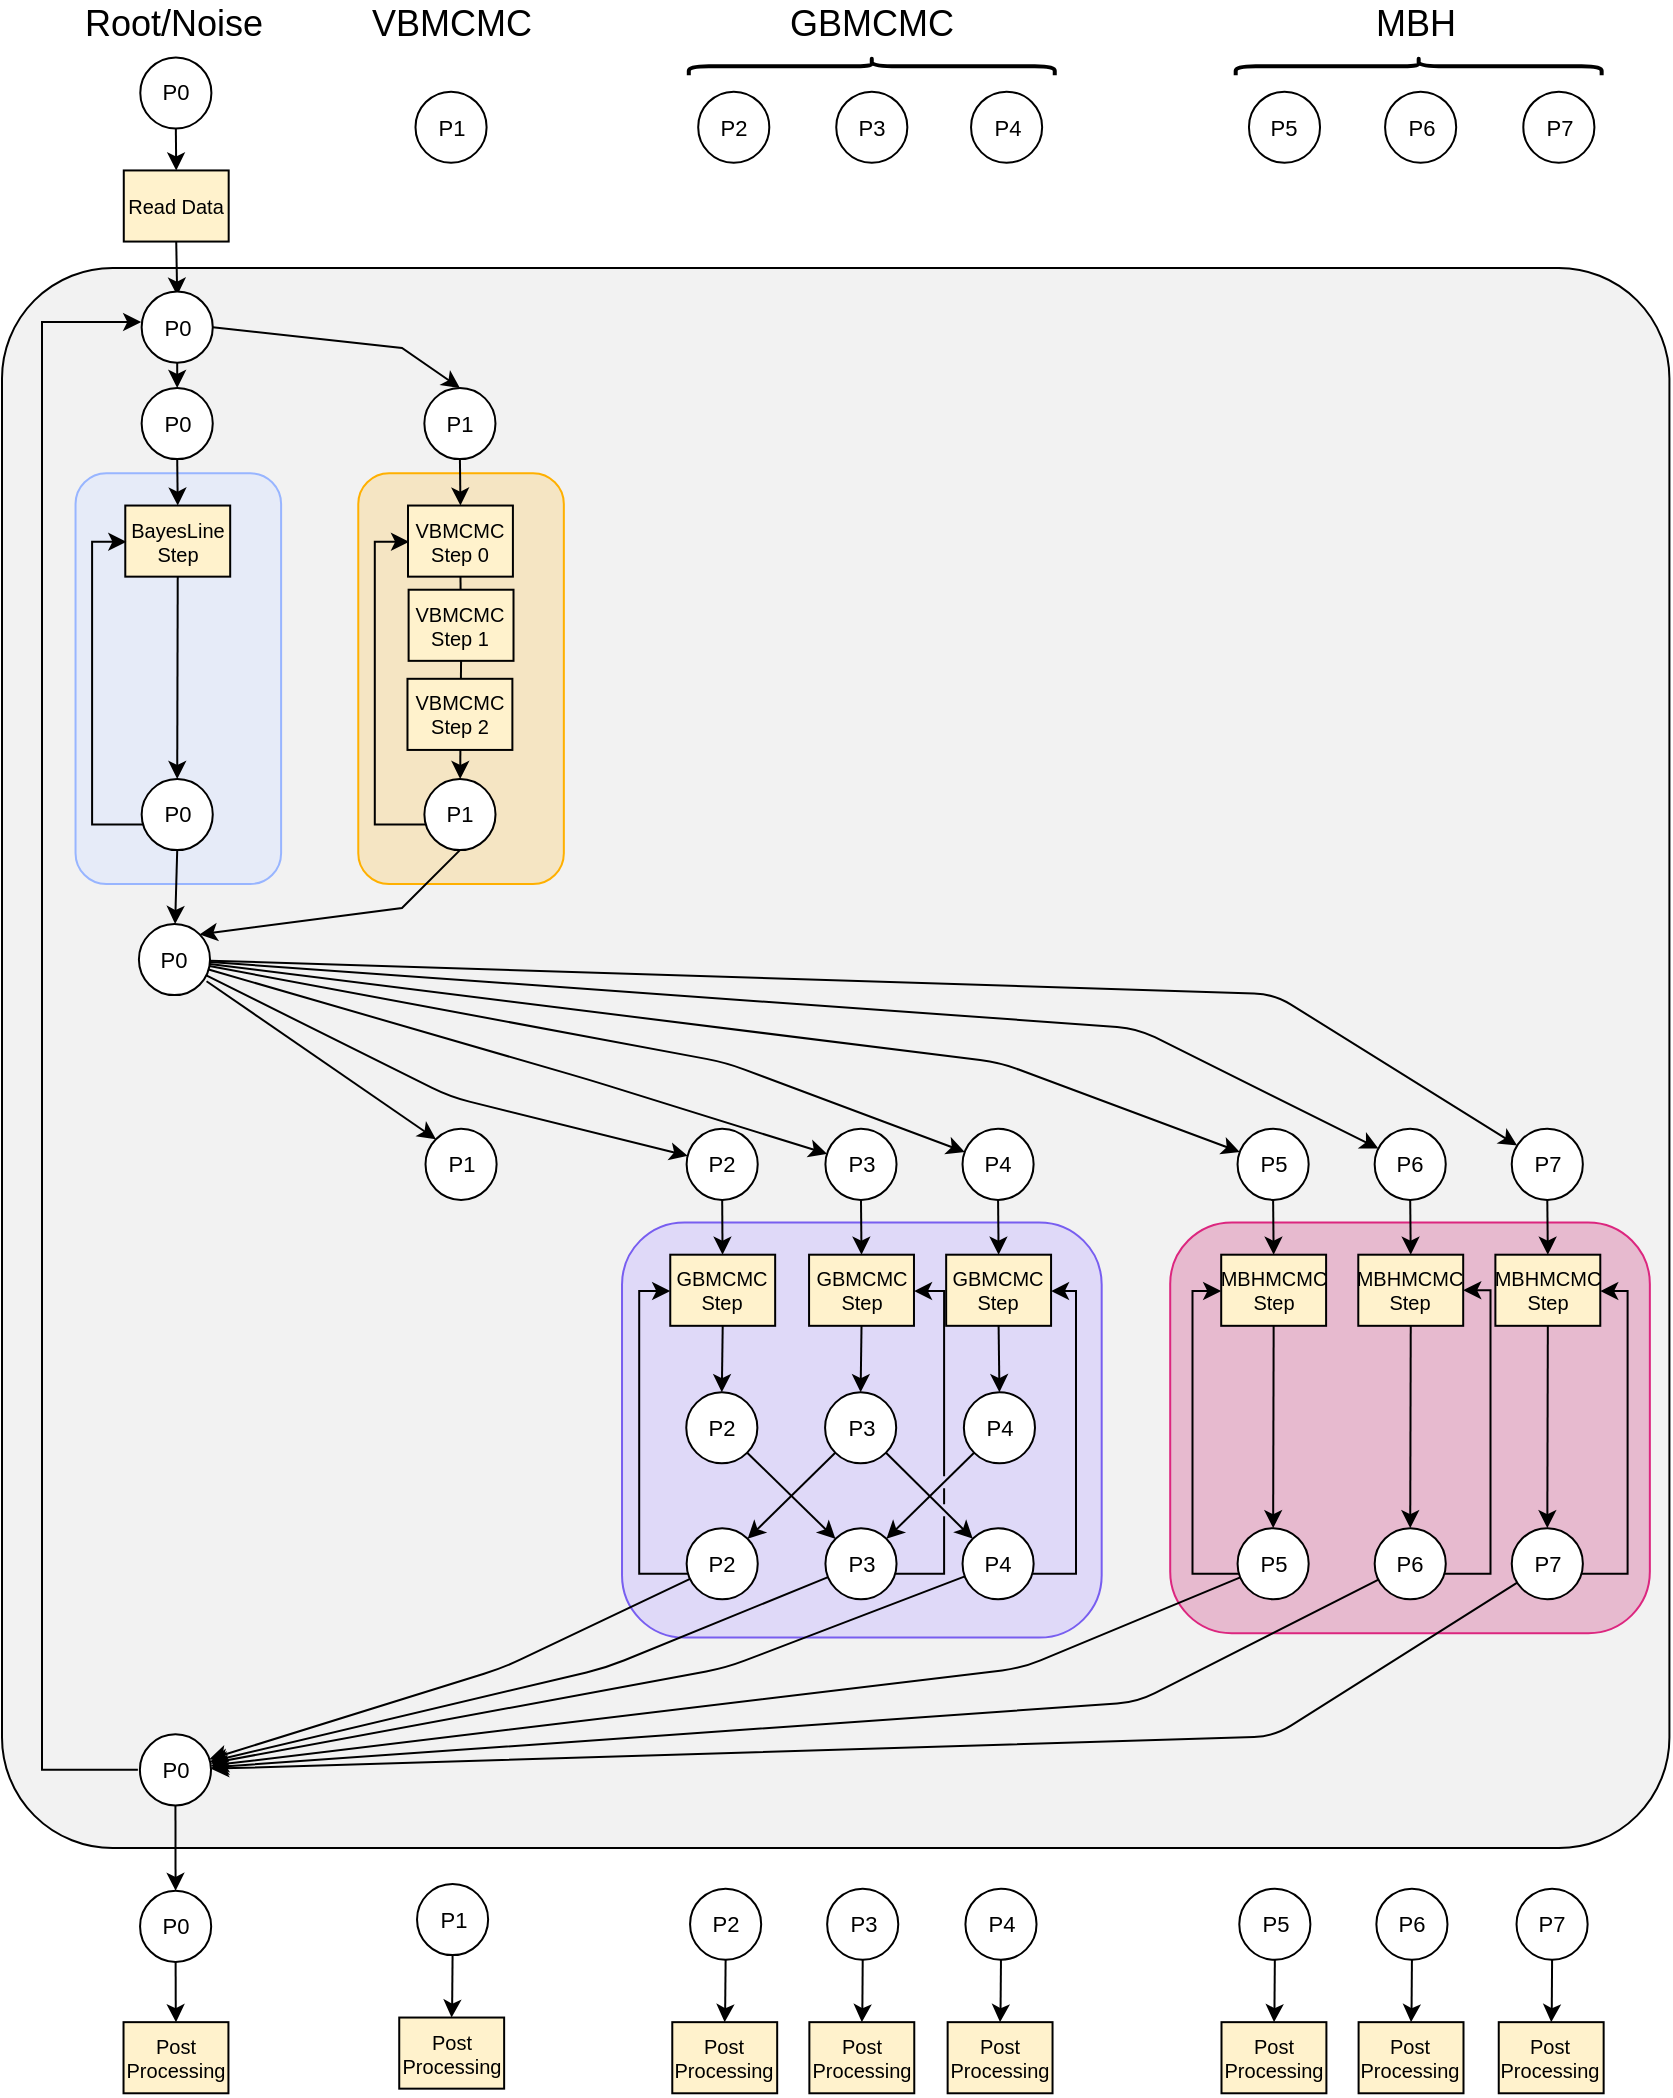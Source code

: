 <mxfile version="20.3.0" type="github">
  <diagram id="ocjEKwFpsV1IeR2hr5S3" name="Page-1">
    <mxGraphModel dx="2461" dy="2407" grid="1" gridSize="10" guides="1" tooltips="1" connect="1" arrows="1" fold="1" page="1" pageScale="1" pageWidth="850" pageHeight="1100" math="0" shadow="0">
      <root>
        <mxCell id="0" />
        <mxCell id="1" parent="0" />
        <mxCell id="KKFM_KyTwlKslKXIKcW2-42" value="" style="rounded=1;whiteSpace=wrap;html=1;strokeColor=#000000;fillColor=#E6E6E6;arcSize=7;fontSize=11;glass=0;noLabel=0;fillOpacity=50;" parent="1" vertex="1">
          <mxGeometry x="-840" y="-940" width="833.71" height="790" as="geometry" />
        </mxCell>
        <mxCell id="9TntlFMedyVJn60BAklY-58" value="" style="rounded=1;whiteSpace=wrap;html=1;strokeColor=#DC267F;fontSize=11;fillColor=#DD83AE;fillOpacity=50;" parent="1" vertex="1">
          <mxGeometry x="-255.898" y="-462.801" width="239.83" height="205.373" as="geometry" />
        </mxCell>
        <mxCell id="l6eoJXe1GCLnJdnGcLJA-29" style="edgeStyle=none;rounded=0;orthogonalLoop=1;jettySize=auto;html=1;exitX=0.951;exitY=0.805;exitDx=0;exitDy=0;entryX=0;entryY=0;entryDx=0;entryDy=0;endArrow=classic;endFill=1;exitPerimeter=0;" edge="1" parent="1" source="fXf3r-uobzJEQX9jouKG-5" target="l6eoJXe1GCLnJdnGcLJA-28">
          <mxGeometry relative="1" as="geometry" />
        </mxCell>
        <mxCell id="fXf3r-uobzJEQX9jouKG-5" value="P0" style="ellipse;whiteSpace=wrap;html=1;fontSize=11;" parent="1" vertex="1">
          <mxGeometry x="-771.543" y="-612.004" width="35.558" height="35.558" as="geometry" />
        </mxCell>
        <mxCell id="fXf3r-uobzJEQX9jouKG-16" value="" style="endArrow=classic;html=1;fontSize=11;" parent="1" source="fXf3r-uobzJEQX9jouKG-5" target="fXf3r-uobzJEQX9jouKG-10" edge="1">
          <mxGeometry x="-1069.086" y="-732.013" width="42.827" height="42.827" as="geometry">
            <mxPoint x="-729.953" y="-523.109" as="sourcePoint" />
            <mxPoint x="-725.508" y="-429.769" as="targetPoint" />
            <Array as="points">
              <mxPoint x="-615.978" y="-525.586" />
            </Array>
          </mxGeometry>
        </mxCell>
        <mxCell id="fXf3r-uobzJEQX9jouKG-17" value="" style="endArrow=classic;html=1;fontSize=11;" parent="1" source="fXf3r-uobzJEQX9jouKG-5" target="fXf3r-uobzJEQX9jouKG-11" edge="1">
          <mxGeometry x="-1069.086" y="-732.013" width="42.827" height="42.827" as="geometry">
            <mxPoint x="-729.953" y="-523.109" as="sourcePoint" />
            <mxPoint x="-681.061" y="-434.214" as="targetPoint" />
            <Array as="points">
              <mxPoint x="-546.598" y="-534.152" />
            </Array>
          </mxGeometry>
        </mxCell>
        <mxCell id="fXf3r-uobzJEQX9jouKG-19" value="" style="endArrow=classic;html=1;fontSize=11;" parent="1" source="fXf3r-uobzJEQX9jouKG-5" target="fXf3r-uobzJEQX9jouKG-12" edge="1">
          <mxGeometry x="-1069.086" y="-732.013" width="42.827" height="42.827" as="geometry">
            <mxPoint x="-717.381" y="-523.872" as="sourcePoint" />
            <mxPoint x="-565.498" y="-460.883" as="targetPoint" />
            <Array as="points">
              <mxPoint x="-478.075" y="-542.717" />
            </Array>
          </mxGeometry>
        </mxCell>
        <mxCell id="fXf3r-uobzJEQX9jouKG-26" value="P4" style="ellipse;whiteSpace=wrap;html=1;fontSize=11;" parent="1" vertex="1">
          <mxGeometry x="-355.486" y="-1028.173" width="35.558" height="35.558" as="geometry" />
        </mxCell>
        <mxCell id="fXf3r-uobzJEQX9jouKG-27" value="P3" style="ellipse;whiteSpace=wrap;html=1;fontSize=11;" parent="1" vertex="1">
          <mxGeometry x="-422.884" y="-1028.173" width="35.558" height="35.558" as="geometry" />
        </mxCell>
        <mxCell id="fXf3r-uobzJEQX9jouKG-28" value="&lt;font style=&quot;font-size: 11px&quot;&gt;P2&lt;/font&gt;" style="ellipse;whiteSpace=wrap;html=1;fontSize=11;" parent="1" vertex="1">
          <mxGeometry x="-491.91" y="-1028.173" width="35.558" height="35.558" as="geometry" />
        </mxCell>
        <mxCell id="fXf3r-uobzJEQX9jouKG-29" value="&lt;font style=&quot;font-size: 11px;&quot;&gt;P0&lt;/font&gt;" style="ellipse;whiteSpace=wrap;html=1;fontSize=11;" parent="1" vertex="1">
          <mxGeometry x="-770.853" y="-1045.304" width="35.558" height="35.558" as="geometry" />
        </mxCell>
        <mxCell id="fXf3r-uobzJEQX9jouKG-30" value="Read Data" style="rounded=0;whiteSpace=wrap;html=1;fontSize=10;fillColor=#fff2cc;" parent="1" vertex="1">
          <mxGeometry x="-779.111" y="-988.78" width="52.448" height="35.558" as="geometry" />
        </mxCell>
        <mxCell id="fXf3r-uobzJEQX9jouKG-31" value="" style="endArrow=classic;html=1;entryX=0.5;entryY=0;entryDx=0;entryDy=0;fontSize=11;" parent="1" source="fXf3r-uobzJEQX9jouKG-29" target="fXf3r-uobzJEQX9jouKG-30" edge="1">
          <mxGeometry x="-1108.653" y="-1028.173" width="42.827" height="42.827" as="geometry">
            <mxPoint x="-637.512" y="-819.269" as="sourcePoint" />
            <mxPoint x="-615.288" y="-841.493" as="targetPoint" />
          </mxGeometry>
        </mxCell>
        <mxCell id="fXf3r-uobzJEQX9jouKG-32" value="" style="endArrow=classic;html=1;exitX=0.5;exitY=1;exitDx=0;exitDy=0;fontSize=11;entryX=0.5;entryY=0;entryDx=0;entryDy=0;" parent="1" source="fXf3r-uobzJEQX9jouKG-30" edge="1">
          <mxGeometry x="-1108.653" y="-1030.173" width="42.827" height="42.827" as="geometry">
            <mxPoint x="-637.512" y="-807.935" as="sourcePoint" />
            <mxPoint x="-752.401" y="-926.193" as="targetPoint" />
          </mxGeometry>
        </mxCell>
        <mxCell id="fXf3r-uobzJEQX9jouKG-116" value="P0" style="ellipse;whiteSpace=wrap;html=1;fontSize=11;" parent="1" vertex="1">
          <mxGeometry x="-771.055" y="-206.864" width="35.558" height="35.558" as="geometry" />
        </mxCell>
        <mxCell id="fXf3r-uobzJEQX9jouKG-129" value="P3" style="ellipse;whiteSpace=wrap;html=1;fontSize=11;" parent="1" vertex="1">
          <mxGeometry x="-427.423" y="-129.685" width="35.558" height="35.558" as="geometry" />
        </mxCell>
        <mxCell id="fXf3r-uobzJEQX9jouKG-130" value="P2" style="ellipse;whiteSpace=wrap;html=1;fontSize=11;" parent="1" vertex="1">
          <mxGeometry x="-495.969" y="-129.685" width="35.558" height="35.558" as="geometry" />
        </mxCell>
        <mxCell id="fXf3r-uobzJEQX9jouKG-131" value="P1" style="ellipse;whiteSpace=wrap;html=1;fontSize=11;" parent="1" vertex="1">
          <mxGeometry x="-632.49" y="-131.997" width="35.558" height="35.558" as="geometry" />
        </mxCell>
        <mxCell id="9TntlFMedyVJn60BAklY-5" value="P5" style="ellipse;whiteSpace=wrap;html=1;fontSize=11;" parent="1" vertex="1">
          <mxGeometry x="-216.528" y="-1028.173" width="35.558" height="35.558" as="geometry" />
        </mxCell>
        <mxCell id="9TntlFMedyVJn60BAklY-6" value="P6" style="ellipse;whiteSpace=wrap;html=1;fontSize=11;" parent="1" vertex="1">
          <mxGeometry x="-148.462" y="-1028.173" width="35.558" height="35.558" as="geometry" />
        </mxCell>
        <mxCell id="9TntlFMedyVJn60BAklY-7" value="P7" style="ellipse;whiteSpace=wrap;html=1;fontSize=11;" parent="1" vertex="1">
          <mxGeometry x="-79.342" y="-1028.173" width="35.558" height="35.558" as="geometry" />
        </mxCell>
        <mxCell id="9TntlFMedyVJn60BAklY-16" value="" style="endArrow=classic;html=1;labelBackgroundColor=none;fontSize=11;" parent="1" source="fXf3r-uobzJEQX9jouKG-5" target="9TntlFMedyVJn60BAklY-12" edge="1">
          <mxGeometry x="-1063.946" y="-732.013" width="42.827" height="42.827" as="geometry">
            <mxPoint x="-927.049" y="-487.551" as="sourcePoint" />
            <mxPoint x="-904.825" y="-509.775" as="targetPoint" />
            <Array as="points">
              <mxPoint x="-341.029" y="-542.717" />
            </Array>
          </mxGeometry>
        </mxCell>
        <mxCell id="9TntlFMedyVJn60BAklY-17" value="" style="endArrow=classic;html=1;labelBackgroundColor=none;fontSize=11;" parent="1" source="fXf3r-uobzJEQX9jouKG-5" target="9TntlFMedyVJn60BAklY-13" edge="1">
          <mxGeometry x="-1063.946" y="-732.013" width="42.827" height="42.827" as="geometry">
            <mxPoint x="-927.049" y="-487.551" as="sourcePoint" />
            <mxPoint x="-904.825" y="-509.775" as="targetPoint" />
            <Array as="points">
              <mxPoint x="-272.506" y="-559.848" />
            </Array>
          </mxGeometry>
        </mxCell>
        <mxCell id="9TntlFMedyVJn60BAklY-18" value="" style="endArrow=classic;html=1;labelBackgroundColor=none;fontSize=11;" parent="1" source="fXf3r-uobzJEQX9jouKG-5" target="9TntlFMedyVJn60BAklY-14" edge="1">
          <mxGeometry x="-1063.946" y="-732.013" width="42.827" height="42.827" as="geometry">
            <mxPoint x="-927.049" y="-487.551" as="sourcePoint" />
            <mxPoint x="-904.825" y="-509.775" as="targetPoint" />
            <Array as="points">
              <mxPoint x="-203.983" y="-576.979" />
            </Array>
          </mxGeometry>
        </mxCell>
        <mxCell id="9TntlFMedyVJn60BAklY-20" value="MBHMCMC Step" style="rounded=0;whiteSpace=wrap;html=1;fontSize=10;fillColor=#fff2cc;" parent="1" vertex="1">
          <mxGeometry x="-230.401" y="-446.648" width="52.448" height="35.558" as="geometry" />
        </mxCell>
        <mxCell id="9TntlFMedyVJn60BAklY-21" value="MBHMCMC Step" style="rounded=0;whiteSpace=wrap;html=1;fontSize=10;fillColor=#fff2cc;" parent="1" vertex="1">
          <mxGeometry x="-161.855" y="-446.648" width="52.448" height="35.558" as="geometry" />
        </mxCell>
        <mxCell id="9TntlFMedyVJn60BAklY-22" value="MBHMCMC Step" style="rounded=0;whiteSpace=wrap;html=1;fontSize=10;fillColor=#fff2cc;" parent="1" vertex="1">
          <mxGeometry x="-93.309" y="-446.648" width="52.448" height="35.558" as="geometry" />
        </mxCell>
        <mxCell id="9TntlFMedyVJn60BAklY-29" value="" style="endArrow=classic;html=1;labelBackgroundColor=none;fontSize=11;entryX=0.5;entryY=0;entryDx=0;entryDy=0;" parent="1" source="9TntlFMedyVJn60BAklY-12" target="9TntlFMedyVJn60BAklY-20" edge="1">
          <mxGeometry x="-314.674" y="-776.296" width="42.827" height="42.827" as="geometry">
            <mxPoint x="-205.778" y="-446.495" as="sourcePoint" />
            <mxPoint x="-81.325" y="-375.378" as="targetPoint" />
          </mxGeometry>
        </mxCell>
        <mxCell id="9TntlFMedyVJn60BAklY-30" value="" style="endArrow=classic;html=1;labelBackgroundColor=none;fontSize=11;entryX=0.5;entryY=0;entryDx=0;entryDy=0;" parent="1" source="9TntlFMedyVJn60BAklY-13" target="9TntlFMedyVJn60BAklY-21" edge="1">
          <mxGeometry x="-317.243" y="-776.296" width="42.827" height="42.827" as="geometry">
            <mxPoint x="-137.232" y="-446.495" as="sourcePoint" />
            <mxPoint x="-83.895" y="-375.378" as="targetPoint" />
          </mxGeometry>
        </mxCell>
        <mxCell id="9TntlFMedyVJn60BAklY-31" value="" style="endArrow=classic;html=1;labelBackgroundColor=none;fontSize=11;entryX=0.5;entryY=0;entryDx=0;entryDy=0;" parent="1" source="9TntlFMedyVJn60BAklY-14" target="9TntlFMedyVJn60BAklY-22" edge="1">
          <mxGeometry x="-319.813" y="-776.296" width="42.827" height="42.827" as="geometry">
            <mxPoint x="-68.686" y="-446.495" as="sourcePoint" />
            <mxPoint x="-86.465" y="-375.378" as="targetPoint" />
          </mxGeometry>
        </mxCell>
        <mxCell id="9TntlFMedyVJn60BAklY-55" style="edgeStyle=orthogonalEdgeStyle;rounded=0;orthogonalLoop=1;jettySize=auto;html=1;entryX=0;entryY=0.5;entryDx=0;entryDy=0;labelBackgroundColor=none;fontSize=11;" parent="1" source="9TntlFMedyVJn60BAklY-34" target="9TntlFMedyVJn60BAklY-20" edge="1">
          <mxGeometry x="-313.517" y="-784.458" as="geometry">
            <Array as="points">
              <mxPoint x="-244.763" y="-287.125" />
              <mxPoint x="-244.763" y="-428.454" />
              <mxPoint x="-230.202" y="-428.454" />
            </Array>
          </mxGeometry>
        </mxCell>
        <mxCell id="9TntlFMedyVJn60BAklY-34" value="P5" style="ellipse;whiteSpace=wrap;html=1;fontSize=11;" parent="1" vertex="1">
          <mxGeometry x="-222.212" y="-309.934" width="35.558" height="35.558" as="geometry" />
        </mxCell>
        <mxCell id="9TntlFMedyVJn60BAklY-56" style="edgeStyle=orthogonalEdgeStyle;rounded=0;orthogonalLoop=1;jettySize=auto;html=1;entryX=1;entryY=0.5;entryDx=0;entryDy=0;labelBackgroundColor=none;fontSize=11;" parent="1" source="9TntlFMedyVJn60BAklY-35" target="9TntlFMedyVJn60BAklY-21" edge="1">
          <mxGeometry x="-316.087" y="-784.458" as="geometry">
            <Array as="points">
              <mxPoint x="-95.726" y="-287.125" />
              <mxPoint x="-95.726" y="-428.454" />
            </Array>
          </mxGeometry>
        </mxCell>
        <mxCell id="9TntlFMedyVJn60BAklY-35" value="P6" style="ellipse;whiteSpace=wrap;html=1;fontSize=11;" parent="1" vertex="1">
          <mxGeometry x="-153.666" y="-309.934" width="35.558" height="35.558" as="geometry" />
        </mxCell>
        <mxCell id="9TntlFMedyVJn60BAklY-57" style="edgeStyle=orthogonalEdgeStyle;rounded=0;orthogonalLoop=1;jettySize=auto;html=1;entryX=1;entryY=0.5;entryDx=0;entryDy=0;labelBackgroundColor=none;fontSize=11;" parent="1" source="9TntlFMedyVJn60BAklY-36" target="9TntlFMedyVJn60BAklY-22" edge="1">
          <mxGeometry x="-318.657" y="-784.458" as="geometry">
            <Array as="points">
              <mxPoint x="-27.203" y="-287.125" />
              <mxPoint x="-27.203" y="-428.454" />
              <mxPoint x="-40.907" y="-428.454" />
            </Array>
          </mxGeometry>
        </mxCell>
        <mxCell id="9TntlFMedyVJn60BAklY-36" value="P7" style="ellipse;whiteSpace=wrap;html=1;fontSize=11;" parent="1" vertex="1">
          <mxGeometry x="-85.12" y="-309.934" width="35.558" height="35.558" as="geometry" />
        </mxCell>
        <mxCell id="9TntlFMedyVJn60BAklY-38" value="P4" style="ellipse;whiteSpace=wrap;html=1;fontSize=11;" parent="1" vertex="1">
          <mxGeometry x="-358.291" y="-129.685" width="35.558" height="35.558" as="geometry" />
        </mxCell>
        <mxCell id="9TntlFMedyVJn60BAklY-39" value="P5" style="ellipse;whiteSpace=wrap;html=1;fontSize=11;" parent="1" vertex="1">
          <mxGeometry x="-221.359" y="-129.685" width="35.558" height="35.558" as="geometry" />
        </mxCell>
        <mxCell id="9TntlFMedyVJn60BAklY-40" value="P6" style="ellipse;whiteSpace=wrap;html=1;fontSize=11;" parent="1" vertex="1">
          <mxGeometry x="-152.813" y="-129.685" width="35.558" height="35.558" as="geometry" />
        </mxCell>
        <mxCell id="9TntlFMedyVJn60BAklY-43" value="" style="endArrow=classic;html=1;labelBackgroundColor=none;fontSize=11;exitX=0.5;exitY=1;exitDx=0;exitDy=0;" parent="1" source="9TntlFMedyVJn60BAklY-20" target="9TntlFMedyVJn60BAklY-34" edge="1">
          <mxGeometry x="-313.517" y="-784.458" as="geometry">
            <mxPoint x="-151.285" y="-312.425" as="sourcePoint" />
            <mxPoint x="-106.837" y="-312.425" as="targetPoint" />
          </mxGeometry>
        </mxCell>
        <mxCell id="9TntlFMedyVJn60BAklY-45" value="" style="endArrow=classic;html=1;labelBackgroundColor=none;fontSize=11;exitX=0.5;exitY=1;exitDx=0;exitDy=0;" parent="1" source="9TntlFMedyVJn60BAklY-21" target="9TntlFMedyVJn60BAklY-35" edge="1">
          <mxGeometry x="-316.087" y="-784.458" as="geometry">
            <mxPoint x="-153.854" y="-312.425" as="sourcePoint" />
            <mxPoint x="-109.407" y="-312.425" as="targetPoint" />
          </mxGeometry>
        </mxCell>
        <mxCell id="9TntlFMedyVJn60BAklY-47" value="" style="endArrow=classic;html=1;labelBackgroundColor=none;fontSize=11;exitX=0.5;exitY=1;exitDx=0;exitDy=0;" parent="1" source="9TntlFMedyVJn60BAklY-22" target="9TntlFMedyVJn60BAklY-36" edge="1">
          <mxGeometry x="-318.657" y="-784.458" as="geometry">
            <mxPoint x="-156.424" y="-312.425" as="sourcePoint" />
            <mxPoint x="-111.977" y="-312.425" as="targetPoint" />
          </mxGeometry>
        </mxCell>
        <mxCell id="KKFM_KyTwlKslKXIKcW2-9" value="" style="endArrow=classic;html=1;jumpStyle=gap;fontSize=11;" parent="1" source="9TntlFMedyVJn60BAklY-34" target="fXf3r-uobzJEQX9jouKG-116" edge="1">
          <mxGeometry x="-1063.458" y="-881.967" width="42.827" height="42.827" as="geometry">
            <mxPoint x="-290.075" y="-276.591" as="sourcePoint" />
            <mxPoint x="-267.852" y="-298.815" as="targetPoint" />
            <Array as="points">
              <mxPoint x="-330" y="-240" />
            </Array>
          </mxGeometry>
        </mxCell>
        <mxCell id="KKFM_KyTwlKslKXIKcW2-10" value="" style="endArrow=classic;html=1;jumpStyle=gap;fontSize=11;" parent="1" source="9TntlFMedyVJn60BAklY-35" target="fXf3r-uobzJEQX9jouKG-116" edge="1">
          <mxGeometry x="-1063.458" y="-881.967" width="42.827" height="42.827" as="geometry">
            <mxPoint x="-290.075" y="-276.591" as="sourcePoint" />
            <mxPoint x="-267.852" y="-298.815" as="targetPoint" />
            <Array as="points">
              <mxPoint x="-272.506" y="-222.97" />
            </Array>
          </mxGeometry>
        </mxCell>
        <mxCell id="KKFM_KyTwlKslKXIKcW2-11" value="" style="endArrow=classic;html=1;jumpStyle=gap;fontSize=11;" parent="1" source="9TntlFMedyVJn60BAklY-36" target="fXf3r-uobzJEQX9jouKG-116" edge="1">
          <mxGeometry x="-1063.458" y="-881.967" width="42.827" height="42.827" as="geometry">
            <mxPoint x="-290.075" y="-276.591" as="sourcePoint" />
            <mxPoint x="-267.852" y="-298.815" as="targetPoint" />
            <Array as="points">
              <mxPoint x="-203.983" y="-205.839" />
            </Array>
          </mxGeometry>
        </mxCell>
        <mxCell id="9TntlFMedyVJn60BAklY-1" value="" style="rounded=1;whiteSpace=wrap;html=1;strokeColor=#785EF0;fontSize=11;fillColor=#CDC2FF;fillOpacity=50;" parent="1" vertex="1">
          <mxGeometry x="-529.99" y="-462.801" width="239.83" height="207.6" as="geometry" />
        </mxCell>
        <mxCell id="fXf3r-uobzJEQX9jouKG-10" value="P2" style="ellipse;whiteSpace=wrap;html=1;fontSize=11;" parent="1" vertex="1">
          <mxGeometry x="-497.691" y="-509.613" width="35.558" height="35.558" as="geometry" />
        </mxCell>
        <mxCell id="fXf3r-uobzJEQX9jouKG-11" value="P3" style="ellipse;whiteSpace=wrap;html=1;fontSize=11;" parent="1" vertex="1">
          <mxGeometry x="-428.288" y="-509.613" width="35.558" height="35.558" as="geometry" />
        </mxCell>
        <mxCell id="fXf3r-uobzJEQX9jouKG-12" value="P4" style="ellipse;whiteSpace=wrap;html=1;fontSize=11;" parent="1" vertex="1">
          <mxGeometry x="-359.742" y="-509.613" width="35.558" height="35.558" as="geometry" />
        </mxCell>
        <mxCell id="fXf3r-uobzJEQX9jouKG-23" value="GBMCMC Step" style="rounded=0;whiteSpace=wrap;html=1;fontSize=10;fillColor=#fff2cc;" parent="1" vertex="1">
          <mxGeometry x="-505.868" y="-446.648" width="52.448" height="35.558" as="geometry" />
        </mxCell>
        <mxCell id="fXf3r-uobzJEQX9jouKG-24" value="GBMCMC Step" style="rounded=0;whiteSpace=wrap;html=1;fontSize=10;fillColor=#fff2cc;" parent="1" vertex="1">
          <mxGeometry x="-436.466" y="-446.648" width="52.448" height="35.558" as="geometry" />
        </mxCell>
        <mxCell id="fXf3r-uobzJEQX9jouKG-25" value="GBMCMC Step" style="rounded=0;whiteSpace=wrap;html=1;fontSize=10;fillColor=#fff2cc;" parent="1" vertex="1">
          <mxGeometry x="-367.919" y="-446.648" width="52.448" height="35.558" as="geometry" />
        </mxCell>
        <mxCell id="fXf3r-uobzJEQX9jouKG-33" value="P4" style="ellipse;whiteSpace=wrap;html=1;fontSize=11;" parent="1" vertex="1">
          <mxGeometry x="-359.062" y="-377.893" width="35.558" height="35.558" as="geometry" />
        </mxCell>
        <mxCell id="fXf3r-uobzJEQX9jouKG-34" value="P3" style="ellipse;whiteSpace=wrap;html=1;fontSize=11;" parent="1" vertex="1">
          <mxGeometry x="-428.465" y="-377.893" width="35.558" height="35.558" as="geometry" />
        </mxCell>
        <mxCell id="fXf3r-uobzJEQX9jouKG-35" value="P2" style="ellipse;whiteSpace=wrap;html=1;fontSize=11;" parent="1" vertex="1">
          <mxGeometry x="-497.868" y="-377.893" width="35.558" height="35.558" as="geometry" />
        </mxCell>
        <mxCell id="fXf3r-uobzJEQX9jouKG-43" value="" style="endArrow=classic;html=1;exitX=0.5;exitY=1;exitDx=0;exitDy=0;fontSize=11;" parent="1" source="fXf3r-uobzJEQX9jouKG-23" target="fXf3r-uobzJEQX9jouKG-35" edge="1">
          <mxGeometry x="-932.562" y="-781.032" width="42.827" height="42.827" as="geometry">
            <mxPoint x="-479.644" y="-395.672" as="sourcePoint" />
            <mxPoint x="-431.197" y="-435.675" as="targetPoint" />
          </mxGeometry>
        </mxCell>
        <mxCell id="fXf3r-uobzJEQX9jouKG-47" value="" style="endArrow=classic;html=1;exitX=0.5;exitY=1;exitDx=0;exitDy=0;entryX=0.5;entryY=0;entryDx=0;entryDy=0;fontSize=11;" parent="1" source="fXf3r-uobzJEQX9jouKG-24" target="fXf3r-uobzJEQX9jouKG-34" edge="1">
          <mxGeometry x="-934.275" y="-781.032" width="42.827" height="42.827" as="geometry">
            <mxPoint x="-410.242" y="-395.672" as="sourcePoint" />
            <mxPoint x="-432.91" y="-435.675" as="targetPoint" />
          </mxGeometry>
        </mxCell>
        <mxCell id="fXf3r-uobzJEQX9jouKG-48" value="" style="endArrow=classic;html=1;exitX=0.5;exitY=1;exitDx=0;exitDy=0;fontSize=11;" parent="1" source="fXf3r-uobzJEQX9jouKG-25" target="fXf3r-uobzJEQX9jouKG-33" edge="1">
          <mxGeometry x="-936.845" y="-781.032" width="42.827" height="42.827" as="geometry">
            <mxPoint x="-341.696" y="-395.672" as="sourcePoint" />
            <mxPoint x="-435.479" y="-435.675" as="targetPoint" />
          </mxGeometry>
        </mxCell>
        <mxCell id="fXf3r-uobzJEQX9jouKG-75" value="" style="endArrow=classic;html=1;fontSize=11;" parent="1" source="fXf3r-uobzJEQX9jouKG-10" target="fXf3r-uobzJEQX9jouKG-23" edge="1">
          <mxGeometry x="-933.719" y="-776.296" as="geometry">
            <mxPoint x="-481.245" y="-446.495" as="sourcePoint" />
            <mxPoint x="-481.321" y="-379.823" as="targetPoint" />
          </mxGeometry>
        </mxCell>
        <mxCell id="fXf3r-uobzJEQX9jouKG-77" value="" style="endArrow=classic;html=1;entryX=0.5;entryY=0;entryDx=0;entryDy=0;fontSize=11;" parent="1" source="fXf3r-uobzJEQX9jouKG-11" target="fXf3r-uobzJEQX9jouKG-24" edge="1">
          <mxGeometry x="-935.432" y="-776.296" as="geometry">
            <mxPoint x="-411.842" y="-446.495" as="sourcePoint" />
            <mxPoint x="-411.918" y="-379.823" as="targetPoint" />
          </mxGeometry>
        </mxCell>
        <mxCell id="fXf3r-uobzJEQX9jouKG-79" value="" style="endArrow=classic;html=1;entryX=0.5;entryY=0;entryDx=0;entryDy=0;fontSize=11;" parent="1" source="fXf3r-uobzJEQX9jouKG-12" target="fXf3r-uobzJEQX9jouKG-25" edge="1">
          <mxGeometry x="-938.001" y="-776.296" as="geometry">
            <mxPoint x="-343.296" y="-446.495" as="sourcePoint" />
            <mxPoint x="-343.372" y="-379.823" as="targetPoint" />
          </mxGeometry>
        </mxCell>
        <mxCell id="fXf3r-uobzJEQX9jouKG-83" value="" style="endArrow=classic;html=1;fontSize=11;" parent="1" source="fXf3r-uobzJEQX9jouKG-35" target="fXf3r-uobzJEQX9jouKG-98" edge="1">
          <mxGeometry x="-932.562" y="-784.458" width="42.827" height="42.827" as="geometry">
            <mxPoint x="-485.374" y="-344.215" as="sourcePoint" />
            <mxPoint x="-423.245" y="-320.805" as="targetPoint" />
          </mxGeometry>
        </mxCell>
        <mxCell id="fXf3r-uobzJEQX9jouKG-84" value="" style="endArrow=classic;html=1;fontSize=11;" parent="1" source="fXf3r-uobzJEQX9jouKG-34" target="fXf3r-uobzJEQX9jouKG-99" edge="1">
          <mxGeometry x="-932.562" y="-784.458" width="42.827" height="42.827" as="geometry">
            <mxPoint x="-537.03" y="-344.215" as="sourcePoint" />
            <mxPoint x="-465.817" y="-320.805" as="targetPoint" />
          </mxGeometry>
        </mxCell>
        <mxCell id="fXf3r-uobzJEQX9jouKG-85" value="" style="endArrow=classic;html=1;fontSize=11;" parent="1" source="fXf3r-uobzJEQX9jouKG-34" target="fXf3r-uobzJEQX9jouKG-97" edge="1">
          <mxGeometry x="-934.275" y="-784.458" width="42.827" height="42.827" as="geometry">
            <mxPoint x="-477.357" y="-252.421" as="sourcePoint" />
            <mxPoint x="-353.842" y="-320.805" as="targetPoint" />
          </mxGeometry>
        </mxCell>
        <mxCell id="fXf3r-uobzJEQX9jouKG-87" value="" style="endArrow=classic;html=1;fontSize=11;" parent="1" source="fXf3r-uobzJEQX9jouKG-33" target="fXf3r-uobzJEQX9jouKG-98" edge="1">
          <mxGeometry x="-934.275" y="-784.458" width="42.827" height="42.827" as="geometry">
            <mxPoint x="-477.357" y="-252.421" as="sourcePoint" />
            <mxPoint x="-396.414" y="-320.805" as="targetPoint" />
          </mxGeometry>
        </mxCell>
        <mxCell id="KKFM_KyTwlKslKXIKcW2-16" style="edgeStyle=orthogonalEdgeStyle;rounded=0;jumpStyle=gap;orthogonalLoop=1;jettySize=auto;html=1;entryX=1;entryY=0.5;entryDx=0;entryDy=0;fontSize=11;" parent="1" source="fXf3r-uobzJEQX9jouKG-97" target="fXf3r-uobzJEQX9jouKG-25" edge="1">
          <mxGeometry x="-936.845" y="-784.458" as="geometry">
            <Array as="points">
              <mxPoint x="-303.008" y="-287.125" />
              <mxPoint x="-303.008" y="-428.454" />
              <mxPoint x="-315.856" y="-428.454" />
            </Array>
          </mxGeometry>
        </mxCell>
        <mxCell id="fXf3r-uobzJEQX9jouKG-97" value="P4" style="ellipse;whiteSpace=wrap;html=1;fontSize=11;" parent="1" vertex="1">
          <mxGeometry x="-359.731" y="-309.934" width="35.558" height="35.558" as="geometry" />
        </mxCell>
        <mxCell id="KKFM_KyTwlKslKXIKcW2-14" style="edgeStyle=orthogonalEdgeStyle;rounded=0;jumpStyle=gap;orthogonalLoop=1;jettySize=auto;html=1;entryX=1;entryY=0.5;entryDx=0;entryDy=0;fontSize=11;" parent="1" source="fXf3r-uobzJEQX9jouKG-98" target="fXf3r-uobzJEQX9jouKG-24" edge="1">
          <mxGeometry x="-934.275" y="-784.458" as="geometry">
            <mxPoint x="-392.907" y="-416.877" as="targetPoint" />
            <Array as="points">
              <mxPoint x="-368.961" y="-287.125" />
              <mxPoint x="-368.961" y="-428.454" />
              <mxPoint x="-384.379" y="-428.454" />
            </Array>
          </mxGeometry>
        </mxCell>
        <mxCell id="fXf3r-uobzJEQX9jouKG-98" value="P3" style="ellipse;whiteSpace=wrap;html=1;fontSize=11;" parent="1" vertex="1">
          <mxGeometry x="-428.277" y="-309.934" width="35.558" height="35.558" as="geometry" />
        </mxCell>
        <mxCell id="KKFM_KyTwlKslKXIKcW2-13" style="edgeStyle=orthogonalEdgeStyle;rounded=0;jumpStyle=gap;orthogonalLoop=1;jettySize=auto;html=1;fontSize=11;entryX=0;entryY=0.5;entryDx=0;entryDy=0;" parent="1" source="fXf3r-uobzJEQX9jouKG-99" target="fXf3r-uobzJEQX9jouKG-23" edge="1">
          <mxGeometry x="-932.562" y="-784.458" as="geometry">
            <Array as="points">
              <mxPoint x="-521.425" y="-287.125" />
              <mxPoint x="-521.425" y="-428.454" />
              <mxPoint x="-506.007" y="-428.454" />
            </Array>
            <mxPoint x="-504.294" y="-417.002" as="targetPoint" />
          </mxGeometry>
        </mxCell>
        <mxCell id="fXf3r-uobzJEQX9jouKG-99" value="P2" style="ellipse;whiteSpace=wrap;html=1;fontSize=11;" parent="1" vertex="1">
          <mxGeometry x="-497.679" y="-309.934" width="35.558" height="35.558" as="geometry" />
        </mxCell>
        <mxCell id="fXf3r-uobzJEQX9jouKG-118" value="" style="endArrow=classic;html=1;fontSize=11;jumpStyle=gap;" parent="1" source="fXf3r-uobzJEQX9jouKG-99" target="fXf3r-uobzJEQX9jouKG-116" edge="1">
          <mxGeometry x="-1068.597" y="-881.967" width="42.827" height="42.827" as="geometry">
            <mxPoint x="-628.569" y="-347.707" as="sourcePoint" />
            <mxPoint x="-606.346" y="-369.931" as="targetPoint" />
            <Array as="points">
              <mxPoint x="-589.425" y="-240.1" />
            </Array>
          </mxGeometry>
        </mxCell>
        <mxCell id="fXf3r-uobzJEQX9jouKG-119" value="" style="endArrow=classic;html=1;fontSize=11;jumpStyle=gap;" parent="1" source="fXf3r-uobzJEQX9jouKG-98" target="fXf3r-uobzJEQX9jouKG-116" edge="1">
          <mxGeometry x="-1068.597" y="-881.967" width="42.827" height="42.827" as="geometry">
            <mxPoint x="-628.569" y="-347.707" as="sourcePoint" />
            <mxPoint x="-606.346" y="-369.931" as="targetPoint" />
            <Array as="points">
              <mxPoint x="-538.033" y="-240.1" />
            </Array>
          </mxGeometry>
        </mxCell>
        <mxCell id="fXf3r-uobzJEQX9jouKG-120" value="" style="endArrow=classic;html=1;fontSize=11;jumpStyle=gap;" parent="1" source="fXf3r-uobzJEQX9jouKG-97" target="fXf3r-uobzJEQX9jouKG-116" edge="1">
          <mxGeometry x="-1068.597" y="-881.967" width="42.827" height="42.827" as="geometry">
            <mxPoint x="-628.569" y="-347.707" as="sourcePoint" />
            <mxPoint x="-606.346" y="-369.931" as="targetPoint" />
            <Array as="points">
              <mxPoint x="-478.075" y="-240.1" />
            </Array>
          </mxGeometry>
        </mxCell>
        <mxCell id="9TntlFMedyVJn60BAklY-12" value="P5" style="ellipse;whiteSpace=wrap;html=1;fontSize=11;" parent="1" vertex="1">
          <mxGeometry x="-222.223" y="-509.613" width="35.558" height="35.558" as="geometry" />
        </mxCell>
        <mxCell id="9TntlFMedyVJn60BAklY-13" value="P6" style="ellipse;whiteSpace=wrap;html=1;fontSize=11;" parent="1" vertex="1">
          <mxGeometry x="-153.677" y="-509.613" width="35.558" height="35.558" as="geometry" />
        </mxCell>
        <mxCell id="9TntlFMedyVJn60BAklY-14" value="P7" style="ellipse;whiteSpace=wrap;html=1;fontSize=11;" parent="1" vertex="1">
          <mxGeometry x="-85.131" y="-509.613" width="35.558" height="35.558" as="geometry" />
        </mxCell>
        <mxCell id="KKFM_KyTwlKslKXIKcW2-25" style="edgeStyle=orthogonalEdgeStyle;rounded=0;jumpStyle=gap;orthogonalLoop=1;jettySize=auto;html=1;strokeWidth=1;fontSize=11;jumpSize=5;entryX=-0.007;entryY=0.433;entryDx=0;entryDy=0;entryPerimeter=0;" parent="1" target="l6eoJXe1GCLnJdnGcLJA-2" edge="1">
          <mxGeometry x="-1110.343" y="-772.013" as="geometry">
            <Array as="points">
              <mxPoint x="-820" y="-189" />
              <mxPoint x="-820" y="-913" />
              <mxPoint x="-770" y="-913" />
            </Array>
            <mxPoint x="-772.055" y="-189.116" as="sourcePoint" />
            <mxPoint x="-771.18" y="-906.414" as="targetPoint" />
          </mxGeometry>
        </mxCell>
        <mxCell id="KKFM_KyTwlKslKXIKcW2-28" value="Post Processing" style="rounded=0;whiteSpace=wrap;html=1;fontSize=10;fillColor=#fff2cc;" parent="1" vertex="1">
          <mxGeometry x="-367.18" y="-62.918" width="52.448" height="35.558" as="geometry" />
        </mxCell>
        <mxCell id="KKFM_KyTwlKslKXIKcW2-35" style="edgeStyle=orthogonalEdgeStyle;rounded=0;jumpStyle=gap;orthogonalLoop=1;jettySize=auto;html=1;fontSize=11;" parent="1" source="9TntlFMedyVJn60BAklY-38" target="KKFM_KyTwlKslKXIKcW2-28" edge="1">
          <mxGeometry x="-449.408" y="-849.64" as="geometry" />
        </mxCell>
        <mxCell id="KKFM_KyTwlKslKXIKcW2-29" value="Post Processing" style="rounded=0;whiteSpace=wrap;html=1;fontSize=10;fillColor=#fff2cc;" parent="1" vertex="1">
          <mxGeometry x="-230.248" y="-62.918" width="52.448" height="35.558" as="geometry" />
        </mxCell>
        <mxCell id="KKFM_KyTwlKslKXIKcW2-30" value="Post Processing" style="rounded=0;whiteSpace=wrap;html=1;fontSize=10;fillColor=#fff2cc;" parent="1" vertex="1">
          <mxGeometry x="-161.702" y="-62.918" width="52.448" height="35.558" as="geometry" />
        </mxCell>
        <mxCell id="KKFM_KyTwlKslKXIKcW2-31" value="Post Processing" style="rounded=0;whiteSpace=wrap;html=1;fontSize=10;fillColor=#fff2cc;" parent="1" vertex="1">
          <mxGeometry x="-779.234" y="-62.918" width="52.448" height="35.558" as="geometry" />
        </mxCell>
        <mxCell id="KKFM_KyTwlKslKXIKcW2-32" value="Post Processing" style="rounded=0;whiteSpace=wrap;html=1;fontSize=10;fillColor=#fff2cc;" parent="1" vertex="1">
          <mxGeometry x="-641.38" y="-65.231" width="52.448" height="35.558" as="geometry" />
        </mxCell>
        <mxCell id="KKFM_KyTwlKslKXIKcW2-33" value="Post Processing" style="rounded=0;whiteSpace=wrap;html=1;fontSize=10;fillColor=#fff2cc;" parent="1" vertex="1">
          <mxGeometry x="-504.859" y="-62.918" width="52.448" height="35.558" as="geometry" />
        </mxCell>
        <mxCell id="KKFM_KyTwlKslKXIKcW2-34" value="Post Processing" style="rounded=0;whiteSpace=wrap;html=1;fontSize=10;fillColor=#fff2cc;" parent="1" vertex="1">
          <mxGeometry x="-436.313" y="-62.918" width="52.448" height="35.558" as="geometry" />
        </mxCell>
        <mxCell id="KKFM_KyTwlKslKXIKcW2-36" style="edgeStyle=orthogonalEdgeStyle;rounded=0;jumpStyle=gap;orthogonalLoop=1;jettySize=auto;html=1;fontSize=11;" parent="1" source="9TntlFMedyVJn60BAklY-39" target="KKFM_KyTwlKslKXIKcW2-29" edge="1">
          <mxGeometry x="-383.591" y="-849.64" as="geometry" />
        </mxCell>
        <mxCell id="KKFM_KyTwlKslKXIKcW2-37" style="edgeStyle=orthogonalEdgeStyle;rounded=0;jumpStyle=gap;orthogonalLoop=1;jettySize=auto;html=1;fontSize=11;" parent="1" source="9TntlFMedyVJn60BAklY-40" target="KKFM_KyTwlKslKXIKcW2-30" edge="1">
          <mxGeometry x="-386.161" y="-849.64" as="geometry" />
        </mxCell>
        <mxCell id="KKFM_KyTwlKslKXIKcW2-38" style="edgeStyle=orthogonalEdgeStyle;rounded=0;jumpStyle=gap;orthogonalLoop=1;jettySize=auto;html=1;fontSize=11;" parent="1" source="YqNIB3fvelUlKw-ISLuf-3" target="KKFM_KyTwlKslKXIKcW2-31" edge="1">
          <mxGeometry x="-1108.144" y="-849.64" as="geometry" />
        </mxCell>
        <mxCell id="KKFM_KyTwlKslKXIKcW2-39" style="edgeStyle=orthogonalEdgeStyle;rounded=0;jumpStyle=gap;orthogonalLoop=1;jettySize=auto;html=1;fontSize=11;" parent="1" source="fXf3r-uobzJEQX9jouKG-131" target="KKFM_KyTwlKslKXIKcW2-32" edge="1">
          <mxGeometry x="-1067.185" y="-851.953" as="geometry" />
        </mxCell>
        <mxCell id="KKFM_KyTwlKslKXIKcW2-40" style="edgeStyle=orthogonalEdgeStyle;rounded=0;jumpStyle=gap;orthogonalLoop=1;jettySize=auto;html=1;fontSize=11;" parent="1" source="fXf3r-uobzJEQX9jouKG-130" target="KKFM_KyTwlKslKXIKcW2-33" edge="1">
          <mxGeometry x="-1001.78" y="-849.64" as="geometry" />
        </mxCell>
        <mxCell id="KKFM_KyTwlKslKXIKcW2-41" style="edgeStyle=orthogonalEdgeStyle;rounded=0;jumpStyle=gap;orthogonalLoop=1;jettySize=auto;html=1;fontSize=11;" parent="1" source="fXf3r-uobzJEQX9jouKG-129" target="KKFM_KyTwlKslKXIKcW2-34" edge="1">
          <mxGeometry x="-1004.349" y="-849.64" as="geometry" />
        </mxCell>
        <mxCell id="4J-UiS3wNsruWkaUNkyr-2" value="MBH" style="text;html=1;strokeColor=none;fillColor=none;align=center;verticalAlign=middle;whiteSpace=wrap;rounded=0;fontSize=18;" parent="1" vertex="1">
          <mxGeometry x="-150.051" y="-1071" width="34.261" height="17.131" as="geometry" />
        </mxCell>
        <mxCell id="4J-UiS3wNsruWkaUNkyr-4" value="Root/Noise" style="text;html=1;strokeColor=none;fillColor=none;align=center;verticalAlign=middle;whiteSpace=wrap;rounded=0;fontSize=18;" parent="1" vertex="1">
          <mxGeometry x="-770.852" y="-1071" width="34.261" height="17.131" as="geometry" />
        </mxCell>
        <mxCell id="4J-UiS3wNsruWkaUNkyr-5" value="GBMCMC" style="text;html=1;strokeColor=none;fillColor=none;align=center;verticalAlign=middle;whiteSpace=wrap;rounded=0;fontSize=18;" parent="1" vertex="1">
          <mxGeometry x="-422.241" y="-1071" width="34.261" height="17.131" as="geometry" />
        </mxCell>
        <mxCell id="4J-UiS3wNsruWkaUNkyr-6" value="" style="shape=curlyBracket;whiteSpace=wrap;html=1;rounded=1;strokeColor=#000000;fillColor=#E6E6E6;strokeWidth=2;fontSize=11;direction=south;" parent="1" vertex="1">
          <mxGeometry x="-223.148" y="-1045.304" width="182.973" height="8.891" as="geometry" />
        </mxCell>
        <mxCell id="4J-UiS3wNsruWkaUNkyr-7" value="" style="shape=curlyBracket;whiteSpace=wrap;html=1;rounded=1;strokeColor=#000000;fillColor=#E6E6E6;strokeWidth=2;fontSize=11;direction=south;" parent="1" vertex="1">
          <mxGeometry x="-496.597" y="-1045.304" width="182.973" height="8.891" as="geometry" />
        </mxCell>
        <mxCell id="YqNIB3fvelUlKw-ISLuf-3" value="P0" style="ellipse;whiteSpace=wrap;html=1;fontSize=11;" parent="1" vertex="1">
          <mxGeometry x="-770.97" y="-128.571" width="35.558" height="35.558" as="geometry" />
        </mxCell>
        <mxCell id="YqNIB3fvelUlKw-ISLuf-4" style="edgeStyle=orthogonalEdgeStyle;rounded=0;jumpStyle=gap;orthogonalLoop=1;jettySize=auto;html=1;fontSize=11;" parent="1" source="fXf3r-uobzJEQX9jouKG-116" target="YqNIB3fvelUlKw-ISLuf-3" edge="1">
          <mxGeometry x="-1108.464" y="-1042.28" as="geometry">
            <mxPoint x="-752.586" y="-427.466" as="sourcePoint" />
            <mxPoint x="-753.341" y="-255.558" as="targetPoint" />
          </mxGeometry>
        </mxCell>
        <mxCell id="LHhICdm2j_HilG0s3vL_-14" value="P7" style="ellipse;whiteSpace=wrap;html=1;fontSize=11;" parent="1" vertex="1">
          <mxGeometry x="-82.734" y="-129.685" width="35.558" height="35.558" as="geometry" />
        </mxCell>
        <mxCell id="LHhICdm2j_HilG0s3vL_-15" value="Post Processing" style="rounded=0;whiteSpace=wrap;html=1;fontSize=10;fillColor=#fff2cc;" parent="1" vertex="1">
          <mxGeometry x="-91.624" y="-62.918" width="52.448" height="35.558" as="geometry" />
        </mxCell>
        <mxCell id="LHhICdm2j_HilG0s3vL_-16" style="edgeStyle=orthogonalEdgeStyle;rounded=0;jumpStyle=gap;orthogonalLoop=1;jettySize=auto;html=1;fontSize=11;" parent="1" source="LHhICdm2j_HilG0s3vL_-14" target="LHhICdm2j_HilG0s3vL_-15" edge="1">
          <mxGeometry x="-173.851" y="-849.64" as="geometry" />
        </mxCell>
        <mxCell id="LHhICdm2j_HilG0s3vL_-17" value="&lt;font style=&quot;font-size: 11px;&quot;&gt;P1&lt;/font&gt;" style="ellipse;whiteSpace=wrap;html=1;fontSize=11;" parent="1" vertex="1">
          <mxGeometry x="-633.256" y="-1028.173" width="35.558" height="35.558" as="geometry" />
        </mxCell>
        <mxCell id="LHhICdm2j_HilG0s3vL_-18" value="VBMCMC" style="text;html=1;strokeColor=none;fillColor=none;align=center;verticalAlign=middle;whiteSpace=wrap;rounded=0;fontSize=18;" parent="1" vertex="1">
          <mxGeometry x="-631.511" y="-1071" width="34.261" height="17.131" as="geometry" />
        </mxCell>
        <mxCell id="l6eoJXe1GCLnJdnGcLJA-1" value="" style="rounded=1;whiteSpace=wrap;html=1;strokeColor=#98B5FF;fontSize=11;fillColor=#DBE5FF;fillOpacity=50;" vertex="1" parent="1">
          <mxGeometry x="-803.229" y="-837.381" width="102.784" height="205.373" as="geometry" />
        </mxCell>
        <mxCell id="l6eoJXe1GCLnJdnGcLJA-20" style="rounded=0;orthogonalLoop=1;jettySize=auto;html=1;exitX=1;exitY=0.5;exitDx=0;exitDy=0;entryX=0.5;entryY=0;entryDx=0;entryDy=0;" edge="1" parent="1" source="l6eoJXe1GCLnJdnGcLJA-2" target="l6eoJXe1GCLnJdnGcLJA-9">
          <mxGeometry relative="1" as="geometry">
            <Array as="points">
              <mxPoint x="-640" y="-900" />
            </Array>
          </mxGeometry>
        </mxCell>
        <mxCell id="l6eoJXe1GCLnJdnGcLJA-2" value="P0" style="ellipse;whiteSpace=wrap;html=1;fontSize=11;" vertex="1" parent="1">
          <mxGeometry x="-770.18" y="-928.193" width="35.558" height="35.558" as="geometry" />
        </mxCell>
        <mxCell id="l6eoJXe1GCLnJdnGcLJA-3" value="BayesLine Step" style="rounded=0;whiteSpace=wrap;html=1;fontSize=10;fillColor=#fff2cc;" vertex="1" parent="1">
          <mxGeometry x="-778.358" y="-821.228" width="52.448" height="35.558" as="geometry" />
        </mxCell>
        <mxCell id="l6eoJXe1GCLnJdnGcLJA-4" value="" style="endArrow=classic;html=1;exitX=0.5;exitY=1;exitDx=0;exitDy=0;fontSize=11;" edge="1" parent="1" source="l6eoJXe1GCLnJdnGcLJA-3" target="l6eoJXe1GCLnJdnGcLJA-7">
          <mxGeometry x="-1108.157" y="-1159.038" width="42.827" height="42.827" as="geometry">
            <mxPoint x="-654.794" y="-775.9" as="sourcePoint" />
            <mxPoint x="-752.578" y="-740.342" as="targetPoint" />
          </mxGeometry>
        </mxCell>
        <mxCell id="l6eoJXe1GCLnJdnGcLJA-5" value="" style="endArrow=classic;html=1;entryX=0.5;entryY=0;entryDx=0;entryDy=0;fontSize=11;startArrow=none;" edge="1" parent="1" source="l6eoJXe1GCLnJdnGcLJA-18" target="l6eoJXe1GCLnJdnGcLJA-3">
          <mxGeometry x="-1109.313" y="-1170.876" as="geometry">
            <mxPoint x="-753.734" y="-841.075" as="sourcePoint" />
            <mxPoint x="-638.172" y="-743.29" as="targetPoint" />
          </mxGeometry>
        </mxCell>
        <mxCell id="l6eoJXe1GCLnJdnGcLJA-6" style="edgeStyle=orthogonalEdgeStyle;rounded=0;jumpStyle=gap;orthogonalLoop=1;jettySize=auto;html=1;fontSize=11;" edge="1" parent="1" source="l6eoJXe1GCLnJdnGcLJA-7">
          <mxGeometry x="-1108.157" y="-1159.038" as="geometry">
            <Array as="points">
              <mxPoint x="-794.964" y="-661.79" />
              <mxPoint x="-794.964" y="-803.12" />
            </Array>
            <mxPoint x="-777.833" y="-803.12" as="targetPoint" />
          </mxGeometry>
        </mxCell>
        <mxCell id="l6eoJXe1GCLnJdnGcLJA-21" style="edgeStyle=none;rounded=0;orthogonalLoop=1;jettySize=auto;html=1;exitX=0.5;exitY=1;exitDx=0;exitDy=0;endArrow=classic;endFill=1;" edge="1" parent="1" source="l6eoJXe1GCLnJdnGcLJA-7" target="fXf3r-uobzJEQX9jouKG-5">
          <mxGeometry relative="1" as="geometry" />
        </mxCell>
        <mxCell id="l6eoJXe1GCLnJdnGcLJA-7" value="P0" style="ellipse;whiteSpace=wrap;html=1;fontSize=11;" vertex="1" parent="1">
          <mxGeometry x="-770.169" y="-684.514" width="35.558" height="35.558" as="geometry" />
        </mxCell>
        <mxCell id="l6eoJXe1GCLnJdnGcLJA-8" value="" style="rounded=1;whiteSpace=wrap;html=1;strokeColor=#FFB000;fontSize=11;fillColor=#F9D995;fillOpacity=50;" vertex="1" parent="1">
          <mxGeometry x="-661.867" y="-837.381" width="102.784" height="205.373" as="geometry" />
        </mxCell>
        <mxCell id="l6eoJXe1GCLnJdnGcLJA-9" value="P1" style="ellipse;whiteSpace=wrap;html=1;fontSize=11;" vertex="1" parent="1">
          <mxGeometry x="-628.817" y="-880.003" width="35.558" height="35.558" as="geometry" />
        </mxCell>
        <mxCell id="l6eoJXe1GCLnJdnGcLJA-10" value="VBMCMC Step 0" style="rounded=0;whiteSpace=wrap;html=1;fontSize=10;fillColor=#fff2cc;" vertex="1" parent="1">
          <mxGeometry x="-636.995" y="-821.228" width="52.448" height="35.558" as="geometry" />
        </mxCell>
        <mxCell id="l6eoJXe1GCLnJdnGcLJA-11" value="" style="endArrow=classic;html=1;entryX=0.5;entryY=0;entryDx=0;entryDy=0;fontSize=11;" edge="1" parent="1" source="l6eoJXe1GCLnJdnGcLJA-9" target="l6eoJXe1GCLnJdnGcLJA-10">
          <mxGeometry x="-967.95" y="-1170.876" as="geometry">
            <mxPoint x="-612.372" y="-841.075" as="sourcePoint" />
            <mxPoint x="-496.809" y="-743.29" as="targetPoint" />
          </mxGeometry>
        </mxCell>
        <mxCell id="l6eoJXe1GCLnJdnGcLJA-12" style="edgeStyle=orthogonalEdgeStyle;rounded=0;jumpStyle=gap;orthogonalLoop=1;jettySize=auto;html=1;fontSize=11;" edge="1" parent="1" source="l6eoJXe1GCLnJdnGcLJA-13">
          <mxGeometry x="-966.794" y="-1159.038" as="geometry">
            <Array as="points">
              <mxPoint x="-653.601" y="-661.79" />
              <mxPoint x="-653.601" y="-803.12" />
            </Array>
            <mxPoint x="-636.47" y="-803.12" as="targetPoint" />
          </mxGeometry>
        </mxCell>
        <mxCell id="l6eoJXe1GCLnJdnGcLJA-22" style="edgeStyle=none;rounded=0;orthogonalLoop=1;jettySize=auto;html=1;exitX=0.5;exitY=1;exitDx=0;exitDy=0;entryX=1;entryY=0;entryDx=0;entryDy=0;endArrow=classic;endFill=1;" edge="1" parent="1" source="l6eoJXe1GCLnJdnGcLJA-13" target="fXf3r-uobzJEQX9jouKG-5">
          <mxGeometry relative="1" as="geometry">
            <Array as="points">
              <mxPoint x="-640" y="-620" />
            </Array>
          </mxGeometry>
        </mxCell>
        <mxCell id="l6eoJXe1GCLnJdnGcLJA-13" value="P1" style="ellipse;whiteSpace=wrap;html=1;fontSize=11;" vertex="1" parent="1">
          <mxGeometry x="-628.806" y="-684.514" width="35.558" height="35.558" as="geometry" />
        </mxCell>
        <mxCell id="l6eoJXe1GCLnJdnGcLJA-14" value="VBMCMC Step 1" style="rounded=0;whiteSpace=wrap;html=1;fontSize=10;fillColor=#fff2cc;" vertex="1" parent="1">
          <mxGeometry x="-636.695" y="-779.137" width="52.448" height="35.558" as="geometry" />
        </mxCell>
        <mxCell id="l6eoJXe1GCLnJdnGcLJA-15" value="" style="endArrow=classic;html=1;exitX=0.5;exitY=1;exitDx=0;exitDy=0;fontSize=11;startArrow=none;" edge="1" parent="1" source="l6eoJXe1GCLnJdnGcLJA-14" target="l6eoJXe1GCLnJdnGcLJA-13">
          <mxGeometry x="-966.794" y="-1159.038" width="42.827" height="42.827" as="geometry">
            <mxPoint x="-513.431" y="-775.9" as="sourcePoint" />
            <mxPoint x="-611.215" y="-740.342" as="targetPoint" />
          </mxGeometry>
        </mxCell>
        <mxCell id="l6eoJXe1GCLnJdnGcLJA-16" value="" style="endArrow=none;html=1;exitX=0.5;exitY=1;exitDx=0;exitDy=0;fontSize=11;" edge="1" parent="1" source="l6eoJXe1GCLnJdnGcLJA-10" target="l6eoJXe1GCLnJdnGcLJA-14">
          <mxGeometry x="-966.794" y="-1159.038" width="42.827" height="42.827" as="geometry">
            <mxPoint x="-610.771" y="-785.67" as="sourcePoint" />
            <mxPoint x="-611.027" y="-684.514" as="targetPoint" />
          </mxGeometry>
        </mxCell>
        <mxCell id="l6eoJXe1GCLnJdnGcLJA-17" value="VBMCMC Step 2" style="rounded=0;whiteSpace=wrap;html=1;fontSize=10;fillColor=#fff2cc;" vertex="1" parent="1">
          <mxGeometry x="-637.26" y="-734.597" width="52.448" height="35.558" as="geometry" />
        </mxCell>
        <mxCell id="l6eoJXe1GCLnJdnGcLJA-18" value="P0" style="ellipse;whiteSpace=wrap;html=1;fontSize=11;" vertex="1" parent="1">
          <mxGeometry x="-770.18" y="-880.003" width="35.558" height="35.558" as="geometry" />
        </mxCell>
        <mxCell id="l6eoJXe1GCLnJdnGcLJA-19" value="" style="endArrow=classic;html=1;entryX=0.5;entryY=0;entryDx=0;entryDy=0;fontSize=11;endFill=1;" edge="1" parent="1" source="l6eoJXe1GCLnJdnGcLJA-2" target="l6eoJXe1GCLnJdnGcLJA-18">
          <mxGeometry x="-1109.313" y="-1170.876" as="geometry">
            <mxPoint x="-752.401" y="-888.635" as="sourcePoint" />
            <mxPoint x="-752.134" y="-821.228" as="targetPoint" />
          </mxGeometry>
        </mxCell>
        <mxCell id="l6eoJXe1GCLnJdnGcLJA-28" value="P1" style="ellipse;whiteSpace=wrap;html=1;fontSize=11;" vertex="1" parent="1">
          <mxGeometry x="-628.246" y="-509.614" width="35.558" height="35.558" as="geometry" />
        </mxCell>
      </root>
    </mxGraphModel>
  </diagram>
</mxfile>
